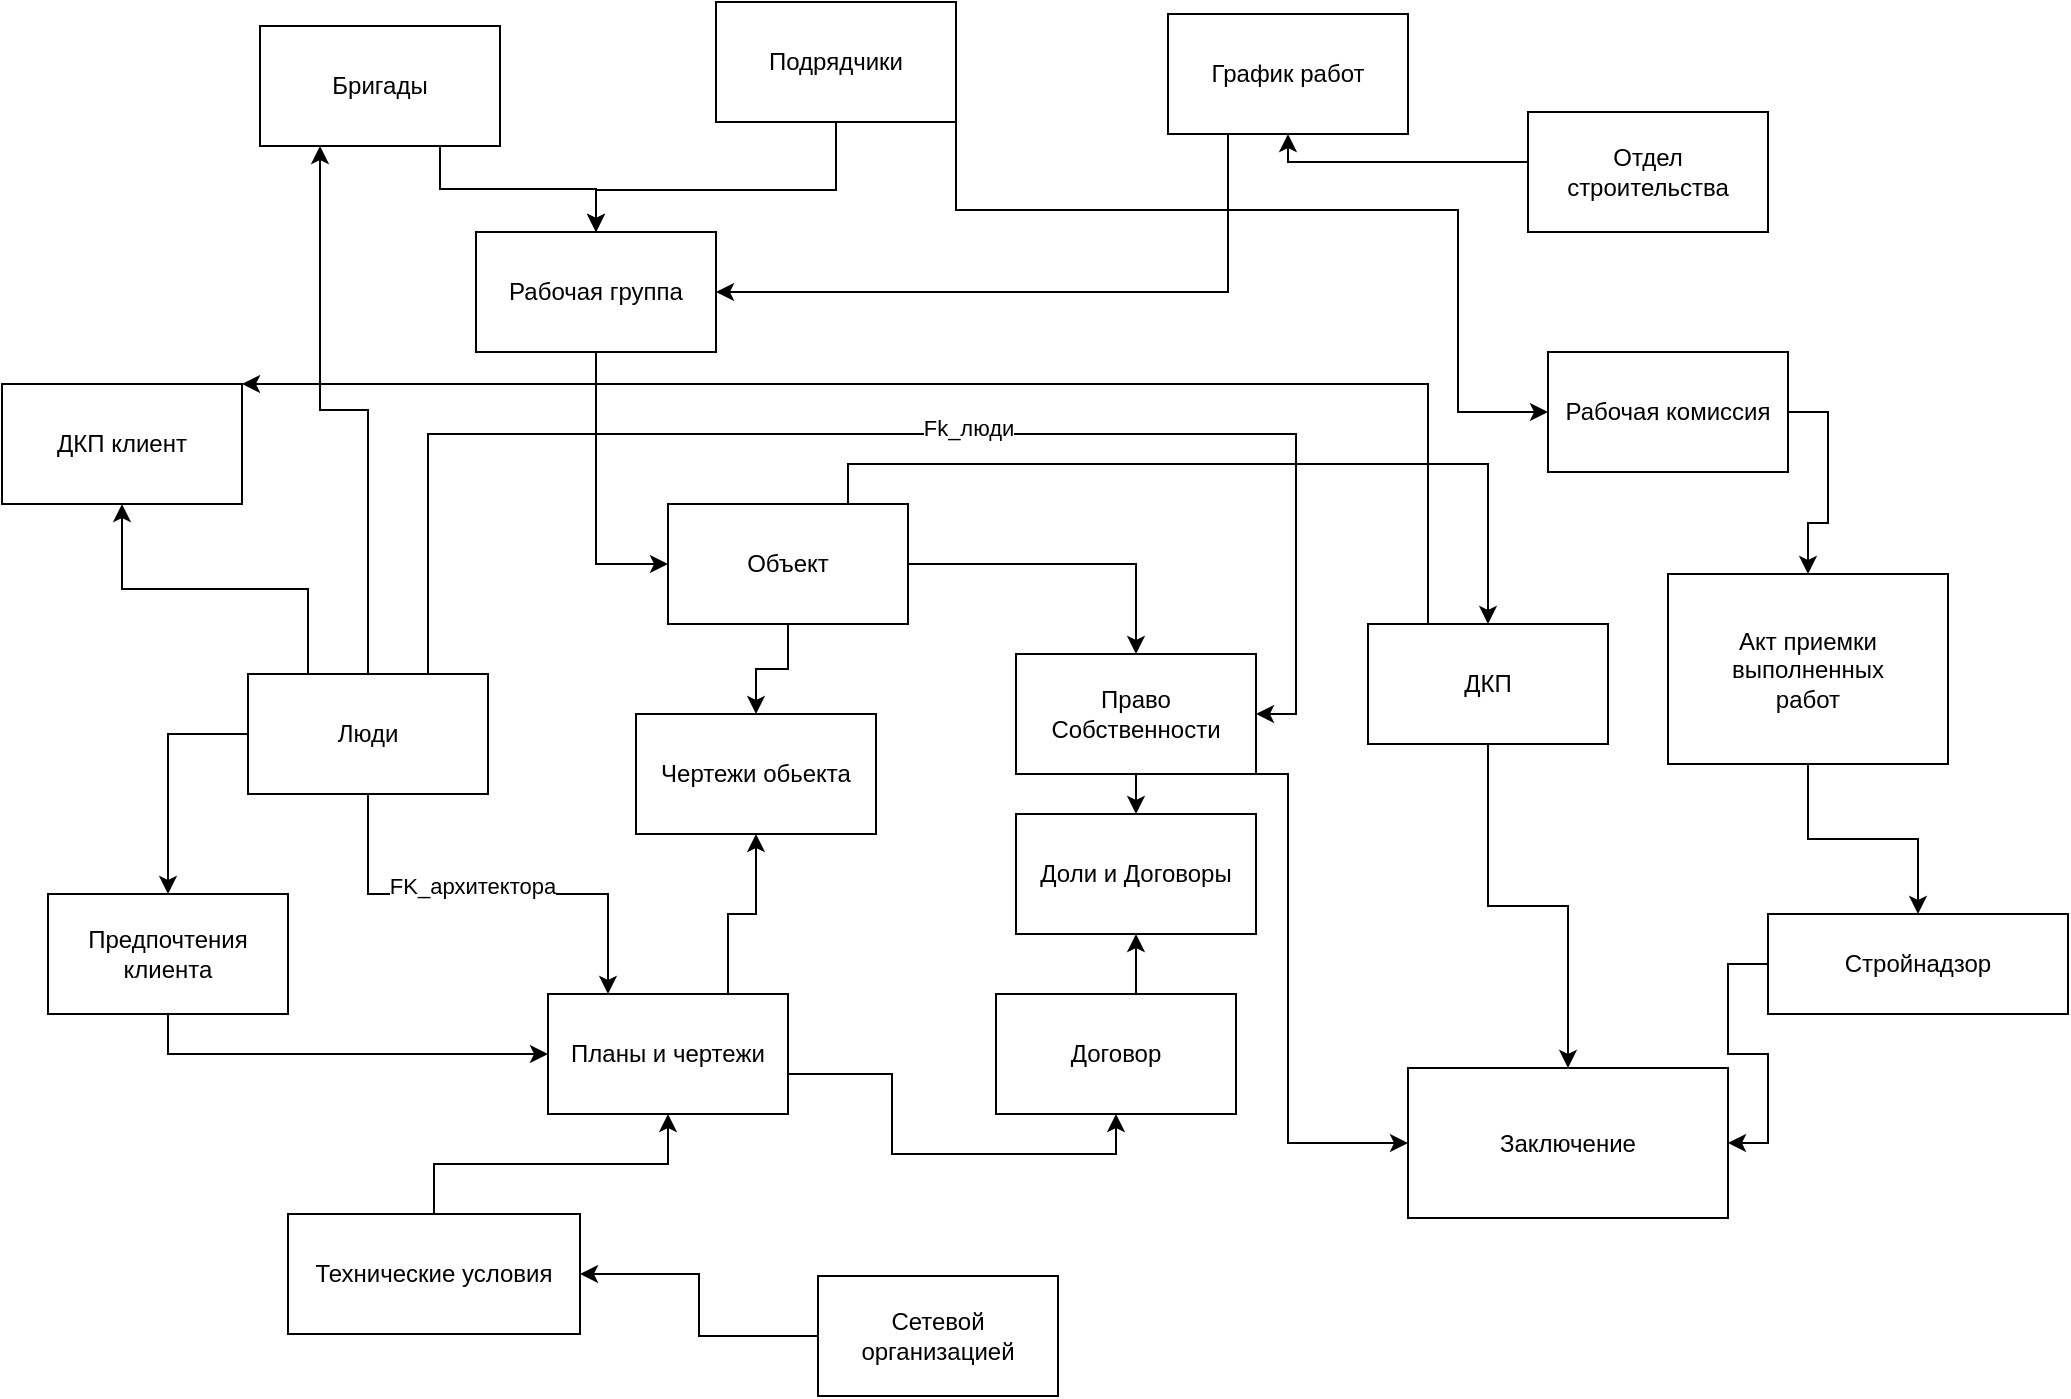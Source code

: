 <mxfile version="24.4.13" type="device">
  <diagram name="Страница — 1" id="uJlLu_NNA7cEfUzYpDPk">
    <mxGraphModel dx="1687" dy="918" grid="0" gridSize="10" guides="1" tooltips="1" connect="1" arrows="1" fold="1" page="1" pageScale="1" pageWidth="827" pageHeight="1169" math="0" shadow="0">
      <root>
        <mxCell id="0" />
        <mxCell id="1" parent="0" />
        <mxCell id="BFdzXG5okMk7Aakmpo8b-12" style="edgeStyle=orthogonalEdgeStyle;rounded=0;orthogonalLoop=1;jettySize=auto;html=1;exitX=0.5;exitY=1;exitDx=0;exitDy=0;entryX=0.5;entryY=0;entryDx=0;entryDy=0;" parent="1" source="3cnSDZSguUmbzIyHWQNQ-1" target="BFdzXG5okMk7Aakmpo8b-10" edge="1">
          <mxGeometry relative="1" as="geometry" />
        </mxCell>
        <mxCell id="tV7z-Q59JDjEdSuUqA4o-8" style="edgeStyle=orthogonalEdgeStyle;rounded=0;orthogonalLoop=1;jettySize=auto;html=1;exitX=0.75;exitY=0;exitDx=0;exitDy=0;entryX=0.5;entryY=0;entryDx=0;entryDy=0;" edge="1" parent="1" source="3cnSDZSguUmbzIyHWQNQ-1" target="BFdzXG5okMk7Aakmpo8b-33">
          <mxGeometry relative="1" as="geometry" />
        </mxCell>
        <mxCell id="tV7z-Q59JDjEdSuUqA4o-9" style="edgeStyle=orthogonalEdgeStyle;rounded=0;orthogonalLoop=1;jettySize=auto;html=1;exitX=1;exitY=0.5;exitDx=0;exitDy=0;entryX=0.5;entryY=0;entryDx=0;entryDy=0;" edge="1" parent="1" source="3cnSDZSguUmbzIyHWQNQ-1" target="BFdzXG5okMk7Aakmpo8b-13">
          <mxGeometry relative="1" as="geometry" />
        </mxCell>
        <mxCell id="3cnSDZSguUmbzIyHWQNQ-1" value="Объект" style="rounded=0;strokeColor=default;align=center;verticalAlign=middle;fontFamily=Helvetica;fontSize=12;fontColor=default;fillColor=default;imageAlign=center;whiteSpace=wrap;" parent="1" vertex="1">
          <mxGeometry x="370" y="265" width="120" height="60" as="geometry" />
        </mxCell>
        <mxCell id="BFdzXG5okMk7Aakmpo8b-18" style="edgeStyle=orthogonalEdgeStyle;rounded=0;orthogonalLoop=1;jettySize=auto;html=1;exitX=0.5;exitY=0;exitDx=0;exitDy=0;entryX=0.5;entryY=1;entryDx=0;entryDy=0;" parent="1" source="3cnSDZSguUmbzIyHWQNQ-2" target="BFdzXG5okMk7Aakmpo8b-15" edge="1">
          <mxGeometry relative="1" as="geometry" />
        </mxCell>
        <mxCell id="3cnSDZSguUmbzIyHWQNQ-2" value="Договор" style="rounded=0;strokeColor=default;align=center;verticalAlign=middle;fontFamily=Helvetica;fontSize=12;fontColor=default;fillColor=default;imageAlign=center;whiteSpace=wrap;" parent="1" vertex="1">
          <mxGeometry x="534" y="510" width="120" height="60" as="geometry" />
        </mxCell>
        <mxCell id="BFdzXG5okMk7Aakmpo8b-1" style="edgeStyle=orthogonalEdgeStyle;rounded=0;orthogonalLoop=1;jettySize=auto;html=1;exitX=1;exitY=0.5;exitDx=0;exitDy=0;entryX=0.5;entryY=1;entryDx=0;entryDy=0;" parent="1" source="3cnSDZSguUmbzIyHWQNQ-3" target="3cnSDZSguUmbzIyHWQNQ-2" edge="1">
          <mxGeometry relative="1" as="geometry">
            <Array as="points">
              <mxPoint x="430" y="550" />
              <mxPoint x="482" y="550" />
              <mxPoint x="482" y="590" />
              <mxPoint x="594" y="590" />
            </Array>
          </mxGeometry>
        </mxCell>
        <mxCell id="BFdzXG5okMk7Aakmpo8b-11" style="edgeStyle=orthogonalEdgeStyle;rounded=0;orthogonalLoop=1;jettySize=auto;html=1;exitX=0.75;exitY=0;exitDx=0;exitDy=0;entryX=0.5;entryY=1;entryDx=0;entryDy=0;" parent="1" source="3cnSDZSguUmbzIyHWQNQ-3" target="BFdzXG5okMk7Aakmpo8b-10" edge="1">
          <mxGeometry relative="1" as="geometry" />
        </mxCell>
        <mxCell id="3cnSDZSguUmbzIyHWQNQ-3" value="Планы и чертежи" style="rounded=0;align=center;strokeColor=default;verticalAlign=middle;fontFamily=Helvetica;fontSize=12;fontColor=default;fillColor=default;whiteSpace=wrap;" parent="1" vertex="1">
          <mxGeometry x="310" y="510" width="120" height="60" as="geometry" />
        </mxCell>
        <mxCell id="3cnSDZSguUmbzIyHWQNQ-21" value="" style="edgeStyle=orthogonalEdgeStyle;rounded=0;orthogonalLoop=1;jettySize=auto;exitX=0.5;exitY=0;exitDx=0;exitDy=0;entryX=0.5;entryY=1;entryDx=0;entryDy=0;align=center;verticalAlign=middle;" parent="1" source="3cnSDZSguUmbzIyHWQNQ-4" target="3cnSDZSguUmbzIyHWQNQ-3" edge="1">
          <mxGeometry relative="1" as="geometry" />
        </mxCell>
        <mxCell id="3cnSDZSguUmbzIyHWQNQ-4" value="Технические условия" style="rounded=0;strokeColor=default;align=center;verticalAlign=middle;fontFamily=Helvetica;fontSize=12;fontColor=default;fillColor=default;imageAlign=center;whiteSpace=wrap;" parent="1" vertex="1">
          <mxGeometry x="180" y="620" width="146" height="60" as="geometry" />
        </mxCell>
        <mxCell id="3cnSDZSguUmbzIyHWQNQ-20" value="" style="edgeStyle=orthogonalEdgeStyle;rounded=0;orthogonalLoop=1;jettySize=auto;exitX=0;exitY=0.5;exitDx=0;exitDy=0;entryX=1;entryY=0.5;entryDx=0;entryDy=0;align=center;verticalAlign=middle;" parent="1" source="3cnSDZSguUmbzIyHWQNQ-5" target="3cnSDZSguUmbzIyHWQNQ-4" edge="1">
          <mxGeometry relative="1" as="geometry" />
        </mxCell>
        <mxCell id="3cnSDZSguUmbzIyHWQNQ-5" value="Сетевой организацией" style="rounded=0;strokeColor=default;align=center;verticalAlign=middle;fontFamily=Helvetica;fontSize=12;fontColor=default;fillColor=default;imageAlign=center;whiteSpace=wrap;" parent="1" vertex="1">
          <mxGeometry x="445" y="651" width="120" height="60" as="geometry" />
        </mxCell>
        <mxCell id="tV7z-Q59JDjEdSuUqA4o-6" style="edgeStyle=orthogonalEdgeStyle;rounded=0;orthogonalLoop=1;jettySize=auto;html=1;exitX=0.25;exitY=1;exitDx=0;exitDy=0;entryX=1;entryY=0.5;entryDx=0;entryDy=0;" edge="1" parent="1" source="3cnSDZSguUmbzIyHWQNQ-6" target="tV7z-Q59JDjEdSuUqA4o-3">
          <mxGeometry relative="1" as="geometry" />
        </mxCell>
        <mxCell id="3cnSDZSguUmbzIyHWQNQ-6" value="График работ" style="rounded=0;strokeColor=default;align=center;verticalAlign=middle;fontFamily=Helvetica;fontSize=12;fontColor=default;fillColor=default;imageAlign=center;whiteSpace=wrap;" parent="1" vertex="1">
          <mxGeometry x="620" y="20" width="120" height="60" as="geometry" />
        </mxCell>
        <mxCell id="BFdzXG5okMk7Aakmpo8b-9" style="edgeStyle=orthogonalEdgeStyle;rounded=0;orthogonalLoop=1;jettySize=auto;html=1;exitX=0;exitY=0.5;exitDx=0;exitDy=0;entryX=0.5;entryY=1;entryDx=0;entryDy=0;" parent="1" source="3cnSDZSguUmbzIyHWQNQ-7" target="3cnSDZSguUmbzIyHWQNQ-6" edge="1">
          <mxGeometry relative="1" as="geometry">
            <Array as="points">
              <mxPoint x="680" y="94" />
            </Array>
          </mxGeometry>
        </mxCell>
        <mxCell id="3cnSDZSguUmbzIyHWQNQ-7" value="Отдел строительства" style="rounded=0;strokeColor=default;align=center;verticalAlign=middle;fontFamily=Helvetica;fontSize=12;fontColor=default;fillColor=default;imageAlign=center;whiteSpace=wrap;" parent="1" vertex="1">
          <mxGeometry x="800" y="69" width="120" height="60" as="geometry" />
        </mxCell>
        <mxCell id="tV7z-Q59JDjEdSuUqA4o-4" style="edgeStyle=orthogonalEdgeStyle;rounded=0;orthogonalLoop=1;jettySize=auto;html=1;exitX=0.75;exitY=1;exitDx=0;exitDy=0;entryX=0.5;entryY=0;entryDx=0;entryDy=0;" edge="1" parent="1" source="3cnSDZSguUmbzIyHWQNQ-8" target="tV7z-Q59JDjEdSuUqA4o-3">
          <mxGeometry relative="1" as="geometry" />
        </mxCell>
        <mxCell id="3cnSDZSguUmbzIyHWQNQ-8" value="Бригады" style="rounded=0;whiteSpace=wrap;" parent="1" vertex="1">
          <mxGeometry x="166" y="26" width="120" height="60" as="geometry" />
        </mxCell>
        <mxCell id="BFdzXG5okMk7Aakmpo8b-42" style="edgeStyle=orthogonalEdgeStyle;rounded=0;orthogonalLoop=1;jettySize=auto;html=1;exitX=1;exitY=0.5;exitDx=0;exitDy=0;entryX=0;entryY=0.5;entryDx=0;entryDy=0;" parent="1" source="3cnSDZSguUmbzIyHWQNQ-9" target="3cnSDZSguUmbzIyHWQNQ-11" edge="1">
          <mxGeometry relative="1" as="geometry">
            <Array as="points">
              <mxPoint x="514" y="118" />
              <mxPoint x="765" y="118" />
              <mxPoint x="765" y="219" />
            </Array>
          </mxGeometry>
        </mxCell>
        <mxCell id="tV7z-Q59JDjEdSuUqA4o-5" style="edgeStyle=orthogonalEdgeStyle;rounded=0;orthogonalLoop=1;jettySize=auto;html=1;exitX=0.5;exitY=1;exitDx=0;exitDy=0;entryX=0.5;entryY=0;entryDx=0;entryDy=0;" edge="1" parent="1" source="3cnSDZSguUmbzIyHWQNQ-9" target="tV7z-Q59JDjEdSuUqA4o-3">
          <mxGeometry relative="1" as="geometry">
            <Array as="points">
              <mxPoint x="454" y="108" />
              <mxPoint x="334" y="108" />
            </Array>
          </mxGeometry>
        </mxCell>
        <mxCell id="3cnSDZSguUmbzIyHWQNQ-9" value="Подрядчики" style="rounded=0;strokeColor=default;align=center;verticalAlign=middle;fontFamily=Helvetica;fontSize=12;fontColor=default;fillColor=default;imageAlign=center;whiteSpace=wrap;" parent="1" vertex="1">
          <mxGeometry x="394" y="14" width="120" height="60" as="geometry" />
        </mxCell>
        <mxCell id="BFdzXG5okMk7Aakmpo8b-29" style="edgeStyle=orthogonalEdgeStyle;rounded=0;orthogonalLoop=1;jettySize=auto;html=1;exitX=1;exitY=0.5;exitDx=0;exitDy=0;entryX=0.5;entryY=0;entryDx=0;entryDy=0;" parent="1" source="3cnSDZSguUmbzIyHWQNQ-11" target="3cnSDZSguUmbzIyHWQNQ-12" edge="1">
          <mxGeometry relative="1" as="geometry" />
        </mxCell>
        <mxCell id="3cnSDZSguUmbzIyHWQNQ-11" value="Рабочая комиссия" style="rounded=0;strokeColor=default;align=center;verticalAlign=middle;fontFamily=Helvetica;fontSize=12;fontColor=default;fillColor=default;imageAlign=center;whiteSpace=wrap;" parent="1" vertex="1">
          <mxGeometry x="810" y="189" width="120" height="60" as="geometry" />
        </mxCell>
        <mxCell id="BFdzXG5okMk7Aakmpo8b-32" style="edgeStyle=orthogonalEdgeStyle;rounded=0;orthogonalLoop=1;jettySize=auto;html=1;exitX=0.5;exitY=1;exitDx=0;exitDy=0;entryX=0.5;entryY=0;entryDx=0;entryDy=0;" parent="1" source="3cnSDZSguUmbzIyHWQNQ-12" target="3cnSDZSguUmbzIyHWQNQ-13" edge="1">
          <mxGeometry relative="1" as="geometry" />
        </mxCell>
        <mxCell id="3cnSDZSguUmbzIyHWQNQ-12" value="Акт приемки выполненных&#xa;работ" style="rounded=0;strokeColor=default;align=center;verticalAlign=middle;fontFamily=Helvetica;fontSize=12;fontColor=default;fillColor=default;imageAlign=center;whiteSpace=wrap;" parent="1" vertex="1">
          <mxGeometry x="870" y="300" width="140" height="95" as="geometry" />
        </mxCell>
        <mxCell id="BFdzXG5okMk7Aakmpo8b-30" style="edgeStyle=orthogonalEdgeStyle;rounded=0;orthogonalLoop=1;jettySize=auto;html=1;exitX=0;exitY=0.5;exitDx=0;exitDy=0;entryX=1;entryY=0.5;entryDx=0;entryDy=0;" parent="1" source="3cnSDZSguUmbzIyHWQNQ-13" target="3cnSDZSguUmbzIyHWQNQ-14" edge="1">
          <mxGeometry relative="1" as="geometry" />
        </mxCell>
        <mxCell id="3cnSDZSguUmbzIyHWQNQ-13" value="Стройнадзор" style="rounded=0;strokeColor=default;align=center;verticalAlign=middle;fontFamily=Helvetica;fontSize=12;fontColor=default;fillColor=default;imageAlign=center;whiteSpace=wrap;" parent="1" vertex="1">
          <mxGeometry x="920" y="470" width="150" height="50" as="geometry" />
        </mxCell>
        <mxCell id="3cnSDZSguUmbzIyHWQNQ-14" value="Заключение" style="rounded=0;strokeColor=default;align=center;verticalAlign=middle;fontFamily=Helvetica;fontSize=12;fontColor=default;fillColor=default;imageAlign=center;whiteSpace=wrap;" parent="1" vertex="1">
          <mxGeometry x="740" y="547" width="160" height="75" as="geometry" />
        </mxCell>
        <mxCell id="BFdzXG5okMk7Aakmpo8b-4" style="edgeStyle=orthogonalEdgeStyle;rounded=0;orthogonalLoop=1;jettySize=auto;html=1;exitX=0;exitY=0.5;exitDx=0;exitDy=0;entryX=0.5;entryY=0;entryDx=0;entryDy=0;" parent="1" source="3cnSDZSguUmbzIyHWQNQ-15" target="BFdzXG5okMk7Aakmpo8b-3" edge="1">
          <mxGeometry relative="1" as="geometry" />
        </mxCell>
        <mxCell id="BFdzXG5okMk7Aakmpo8b-7" style="edgeStyle=orthogonalEdgeStyle;rounded=0;orthogonalLoop=1;jettySize=auto;html=1;exitX=0.5;exitY=1;exitDx=0;exitDy=0;entryX=0.25;entryY=0;entryDx=0;entryDy=0;" parent="1" source="3cnSDZSguUmbzIyHWQNQ-15" target="3cnSDZSguUmbzIyHWQNQ-3" edge="1">
          <mxGeometry relative="1" as="geometry" />
        </mxCell>
        <mxCell id="BFdzXG5okMk7Aakmpo8b-8" value="FK_архитектора" style="edgeLabel;html=1;align=center;verticalAlign=middle;resizable=0;points=[];" parent="BFdzXG5okMk7Aakmpo8b-7" vertex="1" connectable="0">
          <mxGeometry x="-0.064" y="4" relative="1" as="geometry">
            <mxPoint x="-1" as="offset" />
          </mxGeometry>
        </mxCell>
        <mxCell id="BFdzXG5okMk7Aakmpo8b-19" style="edgeStyle=orthogonalEdgeStyle;rounded=0;orthogonalLoop=1;jettySize=auto;html=1;exitX=0.75;exitY=0;exitDx=0;exitDy=0;entryX=1;entryY=0.5;entryDx=0;entryDy=0;" parent="1" source="3cnSDZSguUmbzIyHWQNQ-15" target="BFdzXG5okMk7Aakmpo8b-13" edge="1">
          <mxGeometry relative="1" as="geometry">
            <Array as="points">
              <mxPoint x="250" y="230" />
              <mxPoint x="684" y="230" />
              <mxPoint x="684" y="370" />
            </Array>
          </mxGeometry>
        </mxCell>
        <mxCell id="BFdzXG5okMk7Aakmpo8b-20" value="Fk_люди" style="edgeLabel;html=1;align=center;verticalAlign=middle;resizable=0;points=[];" parent="BFdzXG5okMk7Aakmpo8b-19" vertex="1" connectable="0">
          <mxGeometry x="0.089" y="3" relative="1" as="geometry">
            <mxPoint x="1" as="offset" />
          </mxGeometry>
        </mxCell>
        <mxCell id="BFdzXG5okMk7Aakmpo8b-38" style="edgeStyle=orthogonalEdgeStyle;rounded=0;orthogonalLoop=1;jettySize=auto;html=1;exitX=0.25;exitY=0;exitDx=0;exitDy=0;entryX=0.5;entryY=1;entryDx=0;entryDy=0;" parent="1" source="3cnSDZSguUmbzIyHWQNQ-15" target="BFdzXG5okMk7Aakmpo8b-37" edge="1">
          <mxGeometry relative="1" as="geometry" />
        </mxCell>
        <mxCell id="tV7z-Q59JDjEdSuUqA4o-2" style="edgeStyle=orthogonalEdgeStyle;rounded=0;orthogonalLoop=1;jettySize=auto;html=1;exitX=0.5;exitY=0;exitDx=0;exitDy=0;entryX=0.25;entryY=1;entryDx=0;entryDy=0;" edge="1" parent="1" source="3cnSDZSguUmbzIyHWQNQ-15" target="3cnSDZSguUmbzIyHWQNQ-8">
          <mxGeometry relative="1" as="geometry" />
        </mxCell>
        <mxCell id="3cnSDZSguUmbzIyHWQNQ-15" value="Люди" style="rounded=0;align=center;verticalAlign=middle;whiteSpace=wrap;" parent="1" vertex="1">
          <mxGeometry x="160" y="350" width="120" height="60" as="geometry" />
        </mxCell>
        <mxCell id="BFdzXG5okMk7Aakmpo8b-6" style="edgeStyle=orthogonalEdgeStyle;rounded=0;orthogonalLoop=1;jettySize=auto;html=1;exitX=0.5;exitY=1;exitDx=0;exitDy=0;entryX=0;entryY=0.5;entryDx=0;entryDy=0;" parent="1" source="BFdzXG5okMk7Aakmpo8b-3" target="3cnSDZSguUmbzIyHWQNQ-3" edge="1">
          <mxGeometry relative="1" as="geometry" />
        </mxCell>
        <mxCell id="BFdzXG5okMk7Aakmpo8b-3" value="Предпочтения клиента" style="rounded=0;whiteSpace=wrap;html=1;strokeColor=default;align=center;verticalAlign=middle;fontFamily=Helvetica;fontSize=12;fontColor=default;fillColor=default;" parent="1" vertex="1">
          <mxGeometry x="60" y="460" width="120" height="60" as="geometry" />
        </mxCell>
        <mxCell id="BFdzXG5okMk7Aakmpo8b-10" value="Чертежи обьекта" style="rounded=0;align=center;strokeColor=default;verticalAlign=middle;fontFamily=Helvetica;fontSize=12;fontColor=default;fillColor=default;whiteSpace=wrap;" parent="1" vertex="1">
          <mxGeometry x="354" y="370" width="120" height="60" as="geometry" />
        </mxCell>
        <mxCell id="BFdzXG5okMk7Aakmpo8b-17" style="edgeStyle=orthogonalEdgeStyle;rounded=0;orthogonalLoop=1;jettySize=auto;html=1;exitX=0.5;exitY=1;exitDx=0;exitDy=0;entryX=0.5;entryY=0;entryDx=0;entryDy=0;" parent="1" source="BFdzXG5okMk7Aakmpo8b-13" target="BFdzXG5okMk7Aakmpo8b-15" edge="1">
          <mxGeometry relative="1" as="geometry" />
        </mxCell>
        <mxCell id="BFdzXG5okMk7Aakmpo8b-34" style="edgeStyle=orthogonalEdgeStyle;rounded=0;orthogonalLoop=1;jettySize=auto;html=1;exitX=0.75;exitY=1;exitDx=0;exitDy=0;entryX=0;entryY=0.5;entryDx=0;entryDy=0;" parent="1" source="BFdzXG5okMk7Aakmpo8b-13" target="3cnSDZSguUmbzIyHWQNQ-14" edge="1">
          <mxGeometry relative="1" as="geometry">
            <Array as="points">
              <mxPoint x="680" y="400" />
              <mxPoint x="680" y="584" />
            </Array>
          </mxGeometry>
        </mxCell>
        <mxCell id="BFdzXG5okMk7Aakmpo8b-13" value="Право Собственности" style="rounded=0;strokeColor=default;align=center;verticalAlign=middle;fontFamily=Helvetica;fontSize=12;fontColor=default;fillColor=default;imageAlign=center;whiteSpace=wrap;" parent="1" vertex="1">
          <mxGeometry x="544" y="340" width="120" height="60" as="geometry" />
        </mxCell>
        <mxCell id="BFdzXG5okMk7Aakmpo8b-15" value="Доли и Договоры" style="rounded=0;strokeColor=default;align=center;verticalAlign=middle;fontFamily=Helvetica;fontSize=12;fontColor=default;fillColor=default;imageAlign=center;whiteSpace=wrap;" parent="1" vertex="1">
          <mxGeometry x="544" y="420" width="120" height="60" as="geometry" />
        </mxCell>
        <mxCell id="BFdzXG5okMk7Aakmpo8b-35" style="edgeStyle=orthogonalEdgeStyle;rounded=0;orthogonalLoop=1;jettySize=auto;html=1;exitX=0.5;exitY=1;exitDx=0;exitDy=0;entryX=0.5;entryY=0;entryDx=0;entryDy=0;" parent="1" source="BFdzXG5okMk7Aakmpo8b-33" target="3cnSDZSguUmbzIyHWQNQ-14" edge="1">
          <mxGeometry relative="1" as="geometry" />
        </mxCell>
        <mxCell id="BFdzXG5okMk7Aakmpo8b-39" style="edgeStyle=orthogonalEdgeStyle;rounded=0;orthogonalLoop=1;jettySize=auto;html=1;exitX=0.5;exitY=0;exitDx=0;exitDy=0;entryX=1;entryY=0;entryDx=0;entryDy=0;" parent="1" source="BFdzXG5okMk7Aakmpo8b-33" target="BFdzXG5okMk7Aakmpo8b-37" edge="1">
          <mxGeometry relative="1" as="geometry">
            <Array as="points">
              <mxPoint x="750" y="325" />
              <mxPoint x="750" y="205" />
            </Array>
          </mxGeometry>
        </mxCell>
        <mxCell id="BFdzXG5okMk7Aakmpo8b-33" value="ДКП" style="rounded=0;strokeColor=default;align=center;verticalAlign=middle;fontFamily=Helvetica;fontSize=12;fontColor=default;fillColor=default;imageAlign=center;whiteSpace=wrap;" parent="1" vertex="1">
          <mxGeometry x="720" y="325" width="120" height="60" as="geometry" />
        </mxCell>
        <mxCell id="BFdzXG5okMk7Aakmpo8b-37" value="ДКП клиент" style="rounded=0;strokeColor=default;align=center;verticalAlign=middle;fontFamily=Helvetica;fontSize=12;fontColor=default;fillColor=default;imageAlign=center;whiteSpace=wrap;" parent="1" vertex="1">
          <mxGeometry x="37" y="205" width="120" height="60" as="geometry" />
        </mxCell>
        <mxCell id="tV7z-Q59JDjEdSuUqA4o-7" style="edgeStyle=orthogonalEdgeStyle;rounded=0;orthogonalLoop=1;jettySize=auto;html=1;exitX=0.5;exitY=1;exitDx=0;exitDy=0;entryX=0;entryY=0.5;entryDx=0;entryDy=0;" edge="1" parent="1" source="tV7z-Q59JDjEdSuUqA4o-3" target="3cnSDZSguUmbzIyHWQNQ-1">
          <mxGeometry relative="1" as="geometry" />
        </mxCell>
        <mxCell id="tV7z-Q59JDjEdSuUqA4o-3" value="Рабочая группа" style="rounded=0;strokeColor=default;align=center;verticalAlign=middle;fontFamily=Helvetica;fontSize=12;fontColor=default;fillColor=default;imageAlign=center;whiteSpace=wrap;" vertex="1" parent="1">
          <mxGeometry x="274" y="129" width="120" height="60" as="geometry" />
        </mxCell>
      </root>
    </mxGraphModel>
  </diagram>
</mxfile>
